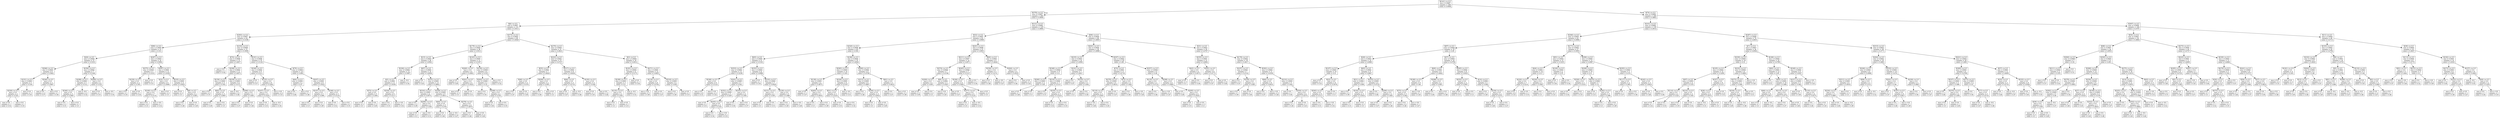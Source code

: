 digraph Tree {
node [shape=box] ;
0 [label="X[141] <= 0.5\nmse = 0.0007\nsamples = 500\nvalue = 0.4908"] ;
1 [label="X[378] <= 0.5\nmse = 0.0007\nsamples = 260\nvalue = 0.4949"] ;
0 -> 1 [labeldistance=2.5, labelangle=45, headlabel="True"] ;
2 [label="X[6] <= 0.5\nmse = 0.0007\nsamples = 131\nvalue = 0.5013"] ;
1 -> 2 ;
3 [label="X[365] <= 0.5\nmse = 0.0007\nsamples = 62\nvalue = 0.5108"] ;
2 -> 3 ;
4 [label="X[96] <= 0.5\nmse = 0.0005\nsamples = 31\nvalue = 0.521"] ;
3 -> 4 ;
5 [label="X[26] <= 0.5\nmse = 0.0004\nsamples = 15\nvalue = 0.5333"] ;
4 -> 5 ;
6 [label="X[366] <= 0.5\nmse = 0.0003\nsamples = 8\nvalue = 0.5462"] ;
5 -> 6 ;
7 [label="X[101] <= 0.5\nmse = 0.0001\nsamples = 5\nvalue = 0.534"] ;
6 -> 7 ;
8 [label="X[330] <= 0.5\nmse = 0.0\nsamples = 2\nvalue = 0.525"] ;
7 -> 8 ;
9 [label="mse = 0.0\nsamples = 1\nvalue = 0.52"] ;
8 -> 9 ;
10 [label="mse = 0.0\nsamples = 1\nvalue = 0.53"] ;
8 -> 10 ;
11 [label="mse = 0.0\nsamples = 3\nvalue = 0.54"] ;
7 -> 11 ;
12 [label="X[340] <= 0.5\nmse = 0.0\nsamples = 3\nvalue = 0.5667"] ;
6 -> 12 ;
13 [label="mse = 0.0\nsamples = 2\nvalue = 0.57"] ;
12 -> 13 ;
14 [label="mse = 0.0\nsamples = 1\nvalue = 0.56"] ;
12 -> 14 ;
15 [label="X[356] <= 0.5\nmse = 0.0002\nsamples = 7\nvalue = 0.5186"] ;
5 -> 15 ;
16 [label="X[288] <= 0.5\nmse = 0.0001\nsamples = 5\nvalue = 0.512"] ;
15 -> 16 ;
17 [label="X[340] <= 0.5\nmse = 0.0\nsamples = 3\nvalue = 0.5067"] ;
16 -> 17 ;
18 [label="mse = 0.0\nsamples = 2\nvalue = 0.51"] ;
17 -> 18 ;
19 [label="mse = 0.0\nsamples = 1\nvalue = 0.5"] ;
17 -> 19 ;
20 [label="mse = -0.0\nsamples = 2\nvalue = 0.52"] ;
16 -> 20 ;
21 [label="X[384] <= 0.5\nmse = 0.0\nsamples = 2\nvalue = 0.535"] ;
15 -> 21 ;
22 [label="mse = 0.0\nsamples = 1\nvalue = 0.53"] ;
21 -> 22 ;
23 [label="mse = -0.0\nsamples = 1\nvalue = 0.54"] ;
21 -> 23 ;
24 [label="X[287] <= 0.5\nmse = 0.0003\nsamples = 16\nvalue = 0.5094"] ;
4 -> 24 ;
25 [label="X[375] <= 0.5\nmse = 0.0003\nsamples = 3\nvalue = 0.5333"] ;
24 -> 25 ;
26 [label="X[239] <= 0.5\nmse = 0.0\nsamples = 2\nvalue = 0.545"] ;
25 -> 26 ;
27 [label="mse = 0.0\nsamples = 1\nvalue = 0.55"] ;
26 -> 27 ;
28 [label="mse = 0.0\nsamples = 1\nvalue = 0.54"] ;
26 -> 28 ;
29 [label="mse = 0.0\nsamples = 1\nvalue = 0.51"] ;
25 -> 29 ;
30 [label="X[367] <= 0.5\nmse = 0.0001\nsamples = 13\nvalue = 0.5038"] ;
24 -> 30 ;
31 [label="X[32] <= 0.5\nmse = 0.0\nsamples = 9\nvalue = 0.5089"] ;
30 -> 31 ;
32 [label="X[100] <= 0.5\nmse = 0.0\nsamples = 7\nvalue = 0.5114"] ;
31 -> 32 ;
33 [label="mse = 0.0\nsamples = 6\nvalue = 0.51"] ;
32 -> 33 ;
34 [label="mse = -0.0\nsamples = 1\nvalue = 0.52"] ;
32 -> 34 ;
35 [label="mse = 0.0\nsamples = 2\nvalue = 0.5"] ;
31 -> 35 ;
36 [label="X[235] <= 0.5\nmse = 0.0001\nsamples = 4\nvalue = 0.4925"] ;
30 -> 36 ;
37 [label="mse = 0.0\nsamples = 2\nvalue = 0.5"] ;
36 -> 37 ;
38 [label="X[8] <= 0.5\nmse = 0.0\nsamples = 2\nvalue = 0.485"] ;
36 -> 38 ;
39 [label="mse = 0.0\nsamples = 1\nvalue = 0.48"] ;
38 -> 39 ;
40 [label="mse = 0.0\nsamples = 1\nvalue = 0.49"] ;
38 -> 40 ;
41 [label="X[193] <= 0.5\nmse = 0.0008\nsamples = 31\nvalue = 0.5006"] ;
3 -> 41 ;
42 [label="X[74] <= 0.5\nmse = 0.0006\nsamples = 12\nvalue = 0.4817"] ;
41 -> 42 ;
43 [label="mse = 0.0\nsamples = 1\nvalue = 0.42"] ;
42 -> 43 ;
44 [label="X[308] <= 0.5\nmse = 0.0002\nsamples = 11\nvalue = 0.4873"] ;
42 -> 44 ;
45 [label="X[156] <= 0.5\nmse = 0.0001\nsamples = 5\nvalue = 0.502"] ;
44 -> 45 ;
46 [label="mse = 0.0\nsamples = 2\nvalue = 0.51"] ;
45 -> 46 ;
47 [label="X[82] <= 0.5\nmse = 0.0\nsamples = 3\nvalue = 0.4967"] ;
45 -> 47 ;
48 [label="mse = 0.0\nsamples = 1\nvalue = 0.49"] ;
47 -> 48 ;
49 [label="mse = 0.0\nsamples = 2\nvalue = 0.5"] ;
47 -> 49 ;
50 [label="X[239] <= 0.5\nmse = 0.0001\nsamples = 6\nvalue = 0.475"] ;
44 -> 50 ;
51 [label="mse = -0.0\nsamples = 4\nvalue = 0.48"] ;
50 -> 51 ;
52 [label="X[306] <= 0.5\nmse = 0.0\nsamples = 2\nvalue = 0.465"] ;
50 -> 52 ;
53 [label="mse = 0.0\nsamples = 1\nvalue = 0.47"] ;
52 -> 53 ;
54 [label="mse = 0.0\nsamples = 1\nvalue = 0.46"] ;
52 -> 54 ;
55 [label="X[161] <= 0.5\nmse = 0.0006\nsamples = 19\nvalue = 0.5126"] ;
41 -> 55 ;
56 [label="X[349] <= 0.5\nmse = 0.0002\nsamples = 9\nvalue = 0.5311"] ;
55 -> 56 ;
57 [label="mse = 0.0\nsamples = 1\nvalue = 0.57"] ;
56 -> 57 ;
58 [label="X[125] <= 0.5\nmse = 0.0\nsamples = 8\nvalue = 0.5262"] ;
56 -> 58 ;
59 [label="X[167] <= 0.5\nmse = 0.0\nsamples = 4\nvalue = 0.5325"] ;
58 -> 59 ;
60 [label="mse = 0.0\nsamples = 3\nvalue = 0.53"] ;
59 -> 60 ;
61 [label="mse = -0.0\nsamples = 1\nvalue = 0.54"] ;
59 -> 61 ;
62 [label="mse = -0.0\nsamples = 4\nvalue = 0.52"] ;
58 -> 62 ;
63 [label="X[79] <= 0.5\nmse = 0.0003\nsamples = 10\nvalue = 0.496"] ;
55 -> 63 ;
64 [label="X[60] <= 0.5\nmse = 0.0001\nsamples = 2\nvalue = 0.47"] ;
63 -> 64 ;
65 [label="mse = 0.0\nsamples = 1\nvalue = 0.48"] ;
64 -> 65 ;
66 [label="mse = 0.0\nsamples = 1\nvalue = 0.46"] ;
64 -> 66 ;
67 [label="X[207] <= 0.5\nmse = 0.0001\nsamples = 8\nvalue = 0.5025"] ;
63 -> 67 ;
68 [label="X[147] <= 0.5\nmse = 0.0\nsamples = 5\nvalue = 0.496"] ;
67 -> 68 ;
69 [label="mse = 0.0\nsamples = 3\nvalue = 0.5"] ;
68 -> 69 ;
70 [label="mse = 0.0\nsamples = 2\nvalue = 0.49"] ;
68 -> 70 ;
71 [label="X[166] <= 0.5\nmse = 0.0\nsamples = 3\nvalue = 0.5133"] ;
67 -> 71 ;
72 [label="mse = 0.0\nsamples = 1\nvalue = 0.52"] ;
71 -> 72 ;
73 [label="mse = 0.0\nsamples = 2\nvalue = 0.51"] ;
71 -> 73 ;
74 [label="X[373] <= 0.5\nmse = 0.0005\nsamples = 69\nvalue = 0.4928"] ;
2 -> 74 ;
75 [label="X[179] <= 0.5\nmse = 0.0005\nsamples = 38\nvalue = 0.5013"] ;
74 -> 75 ;
76 [label="X[15] <= 0.5\nmse = 0.0003\nsamples = 26\nvalue = 0.4942"] ;
75 -> 76 ;
77 [label="X[184] <= 0.5\nmse = 0.0002\nsamples = 12\nvalue = 0.5067"] ;
76 -> 77 ;
78 [label="X[5] <= 0.5\nmse = 0.0001\nsamples = 11\nvalue = 0.5036"] ;
77 -> 78 ;
79 [label="X[72] <= 0.5\nmse = 0.0\nsamples = 5\nvalue = 0.494"] ;
78 -> 79 ;
80 [label="mse = 0.0\nsamples = 2\nvalue = 0.5"] ;
79 -> 80 ;
81 [label="mse = 0.0\nsamples = 3\nvalue = 0.49"] ;
79 -> 81 ;
82 [label="X[334] <= 0.5\nmse = 0.0\nsamples = 6\nvalue = 0.5117"] ;
78 -> 82 ;
83 [label="mse = 0.0\nsamples = 5\nvalue = 0.51"] ;
82 -> 83 ;
84 [label="mse = -0.0\nsamples = 1\nvalue = 0.52"] ;
82 -> 84 ;
85 [label="mse = -0.0\nsamples = 1\nvalue = 0.54"] ;
77 -> 85 ;
86 [label="X[87] <= 0.5\nmse = 0.0002\nsamples = 14\nvalue = 0.4836"] ;
76 -> 86 ;
87 [label="mse = 0.0\nsamples = 1\nvalue = 0.45"] ;
86 -> 87 ;
88 [label="X[101] <= 0.5\nmse = 0.0001\nsamples = 13\nvalue = 0.4862"] ;
86 -> 88 ;
89 [label="X[316] <= 0.5\nmse = 0.0001\nsamples = 4\nvalue = 0.4975"] ;
88 -> 89 ;
90 [label="mse = 0.0\nsamples = 2\nvalue = 0.49"] ;
89 -> 90 ;
91 [label="X[290] <= 0.5\nmse = 0.0\nsamples = 2\nvalue = 0.505"] ;
89 -> 91 ;
92 [label="mse = 0.0\nsamples = 1\nvalue = 0.5"] ;
91 -> 92 ;
93 [label="mse = 0.0\nsamples = 1\nvalue = 0.51"] ;
91 -> 93 ;
94 [label="X[328] <= 0.5\nmse = 0.0001\nsamples = 9\nvalue = 0.4811"] ;
88 -> 94 ;
95 [label="X[64] <= 0.5\nmse = 0.0\nsamples = 5\nvalue = 0.476"] ;
94 -> 95 ;
96 [label="mse = 0.0\nsamples = 3\nvalue = 0.48"] ;
95 -> 96 ;
97 [label="mse = -0.0\nsamples = 2\nvalue = 0.47"] ;
95 -> 97 ;
98 [label="X[278] <= 0.5\nmse = 0.0\nsamples = 4\nvalue = 0.4875"] ;
94 -> 98 ;
99 [label="mse = 0.0\nsamples = 1\nvalue = 0.48"] ;
98 -> 99 ;
100 [label="mse = 0.0\nsamples = 3\nvalue = 0.49"] ;
98 -> 100 ;
101 [label="X[163] <= 0.5\nmse = 0.0005\nsamples = 12\nvalue = 0.5167"] ;
75 -> 101 ;
102 [label="X[260] <= 0.5\nmse = 0.0\nsamples = 6\nvalue = 0.4983"] ;
101 -> 102 ;
103 [label="mse = 0.0\nsamples = 2\nvalue = 0.49"] ;
102 -> 103 ;
104 [label="X[201] <= 0.5\nmse = 0.0\nsamples = 4\nvalue = 0.5025"] ;
102 -> 104 ;
105 [label="mse = 0.0\nsamples = 3\nvalue = 0.5"] ;
104 -> 105 ;
106 [label="mse = 0.0\nsamples = 1\nvalue = 0.51"] ;
104 -> 106 ;
107 [label="X[144] <= 0.5\nmse = 0.0003\nsamples = 6\nvalue = 0.535"] ;
101 -> 107 ;
108 [label="X[262] <= 0.5\nmse = 0.0001\nsamples = 3\nvalue = 0.55"] ;
107 -> 108 ;
109 [label="mse = 0.0\nsamples = 1\nvalue = 0.54"] ;
108 -> 109 ;
110 [label="X[348] <= 0.5\nmse = 0.0\nsamples = 2\nvalue = 0.555"] ;
108 -> 110 ;
111 [label="mse = 0.0\nsamples = 1\nvalue = 0.56"] ;
110 -> 111 ;
112 [label="mse = 0.0\nsamples = 1\nvalue = 0.55"] ;
110 -> 112 ;
113 [label="mse = 0.0\nsamples = 3\nvalue = 0.52"] ;
107 -> 113 ;
114 [label="X[279] <= 0.5\nmse = 0.0004\nsamples = 31\nvalue = 0.4823"] ;
74 -> 114 ;
115 [label="X[222] <= 0.5\nmse = 0.0002\nsamples = 15\nvalue = 0.4727"] ;
114 -> 115 ;
116 [label="X[55] <= 0.5\nmse = 0.0001\nsamples = 7\nvalue = 0.4829"] ;
115 -> 116 ;
117 [label="X[46] <= 0.5\nmse = 0.0\nsamples = 5\nvalue = 0.478"] ;
116 -> 117 ;
118 [label="mse = 0.0\nsamples = 1\nvalue = 0.47"] ;
117 -> 118 ;
119 [label="mse = 0.0\nsamples = 4\nvalue = 0.48"] ;
117 -> 119 ;
120 [label="X[200] <= 0.5\nmse = 0.0\nsamples = 2\nvalue = 0.495"] ;
116 -> 120 ;
121 [label="mse = 0.0\nsamples = 1\nvalue = 0.49"] ;
120 -> 121 ;
122 [label="mse = 0.0\nsamples = 1\nvalue = 0.5"] ;
120 -> 122 ;
123 [label="X[317] <= 0.5\nmse = 0.0001\nsamples = 8\nvalue = 0.4638"] ;
115 -> 123 ;
124 [label="X[84] <= 0.5\nmse = 0.0\nsamples = 3\nvalue = 0.4733"] ;
123 -> 124 ;
125 [label="mse = 0.0\nsamples = 2\nvalue = 0.47"] ;
124 -> 125 ;
126 [label="mse = -0.0\nsamples = 1\nvalue = 0.48"] ;
124 -> 126 ;
127 [label="X[195] <= 0.5\nmse = 0.0\nsamples = 5\nvalue = 0.458"] ;
123 -> 127 ;
128 [label="mse = 0.0\nsamples = 1\nvalue = 0.45"] ;
127 -> 128 ;
129 [label="mse = 0.0\nsamples = 4\nvalue = 0.46"] ;
127 -> 129 ;
130 [label="X[3] <= 0.5\nmse = 0.0004\nsamples = 16\nvalue = 0.4912"] ;
114 -> 130 ;
131 [label="X[181] <= 0.5\nmse = 0.0002\nsamples = 4\nvalue = 0.5175"] ;
130 -> 131 ;
132 [label="X[189] <= 0.5\nmse = 0.0001\nsamples = 3\nvalue = 0.51"] ;
131 -> 132 ;
133 [label="X[135] <= 0.5\nmse = 0.0\nsamples = 2\nvalue = 0.505"] ;
132 -> 133 ;
134 [label="mse = 0.0\nsamples = 1\nvalue = 0.5"] ;
133 -> 134 ;
135 [label="mse = 0.0\nsamples = 1\nvalue = 0.51"] ;
133 -> 135 ;
136 [label="mse = -0.0\nsamples = 1\nvalue = 0.52"] ;
132 -> 136 ;
137 [label="mse = 0.0\nsamples = 1\nvalue = 0.54"] ;
131 -> 137 ;
138 [label="X[271] <= 0.5\nmse = 0.0001\nsamples = 12\nvalue = 0.4825"] ;
130 -> 138 ;
139 [label="X[118] <= 0.5\nmse = 0.0\nsamples = 8\nvalue = 0.4762"] ;
138 -> 139 ;
140 [label="mse = -0.0\nsamples = 5\nvalue = 0.48"] ;
139 -> 140 ;
141 [label="mse = 0.0\nsamples = 3\nvalue = 0.47"] ;
139 -> 141 ;
142 [label="X[316] <= 0.5\nmse = 0.0001\nsamples = 4\nvalue = 0.495"] ;
138 -> 142 ;
143 [label="mse = 0.0\nsamples = 3\nvalue = 0.49"] ;
142 -> 143 ;
144 [label="mse = 0.0\nsamples = 1\nvalue = 0.51"] ;
142 -> 144 ;
145 [label="X[121] <= 0.5\nmse = 0.0006\nsamples = 129\nvalue = 0.4884"] ;
1 -> 145 ;
146 [label="X[52] <= 0.5\nmse = 0.0007\nsamples = 63\nvalue = 0.4968"] ;
145 -> 146 ;
147 [label="X[320] <= 0.5\nmse = 0.0006\nsamples = 40\nvalue = 0.504"] ;
146 -> 147 ;
148 [label="X[65] <= 0.5\nmse = 0.0005\nsamples = 21\nvalue = 0.5143"] ;
147 -> 148 ;
149 [label="X[353] <= 0.5\nmse = 0.0004\nsamples = 13\nvalue = 0.5238"] ;
148 -> 149 ;
150 [label="X[166] <= 0.5\nmse = 0.0\nsamples = 8\nvalue = 0.5125"] ;
149 -> 150 ;
151 [label="mse = 0.0\nsamples = 6\nvalue = 0.51"] ;
150 -> 151 ;
152 [label="mse = -0.0\nsamples = 2\nvalue = 0.52"] ;
150 -> 152 ;
153 [label="X[241] <= 0.5\nmse = 0.0005\nsamples = 5\nvalue = 0.542"] ;
149 -> 153 ;
154 [label="X[352] <= 0.5\nmse = 0.0002\nsamples = 3\nvalue = 0.5267"] ;
153 -> 154 ;
155 [label="mse = 0.0\nsamples = 1\nvalue = 0.51"] ;
154 -> 155 ;
156 [label="X[255] <= 0.5\nmse = 0.0\nsamples = 2\nvalue = 0.535"] ;
154 -> 156 ;
157 [label="mse = 0.0\nsamples = 1\nvalue = 0.54"] ;
156 -> 157 ;
158 [label="mse = -0.0\nsamples = 1\nvalue = 0.53"] ;
156 -> 158 ;
159 [label="X[335] <= 0.5\nmse = 0.0\nsamples = 2\nvalue = 0.565"] ;
153 -> 159 ;
160 [label="mse = 0.0\nsamples = 1\nvalue = 0.56"] ;
159 -> 160 ;
161 [label="mse = 0.0\nsamples = 1\nvalue = 0.57"] ;
159 -> 161 ;
162 [label="X[353] <= 0.5\nmse = 0.0003\nsamples = 8\nvalue = 0.4988"] ;
148 -> 162 ;
163 [label="mse = 0.0\nsamples = 1\nvalue = 0.54"] ;
162 -> 163 ;
164 [label="X[210] <= 0.5\nmse = 0.0001\nsamples = 7\nvalue = 0.4929"] ;
162 -> 164 ;
165 [label="X[151] <= 0.5\nmse = 0.0\nsamples = 2\nvalue = 0.505"] ;
164 -> 165 ;
166 [label="mse = 0.0\nsamples = 1\nvalue = 0.5"] ;
165 -> 166 ;
167 [label="mse = 0.0\nsamples = 1\nvalue = 0.51"] ;
165 -> 167 ;
168 [label="X[129] <= 0.5\nmse = 0.0\nsamples = 5\nvalue = 0.488"] ;
164 -> 168 ;
169 [label="mse = 0.0\nsamples = 4\nvalue = 0.49"] ;
168 -> 169 ;
170 [label="mse = -0.0\nsamples = 1\nvalue = 0.48"] ;
168 -> 170 ;
171 [label="X[186] <= 0.5\nmse = 0.0004\nsamples = 19\nvalue = 0.4926"] ;
147 -> 171 ;
172 [label="X[365] <= 0.5\nmse = 0.0003\nsamples = 10\nvalue = 0.505"] ;
171 -> 172 ;
173 [label="X[138] <= 0.5\nmse = 0.0001\nsamples = 4\nvalue = 0.4875"] ;
172 -> 173 ;
174 [label="mse = 0.0\nsamples = 1\nvalue = 0.47"] ;
173 -> 174 ;
175 [label="X[265] <= 0.5\nmse = 0.0\nsamples = 3\nvalue = 0.4933"] ;
173 -> 175 ;
176 [label="mse = 0.0\nsamples = 1\nvalue = 0.5"] ;
175 -> 176 ;
177 [label="mse = 0.0\nsamples = 2\nvalue = 0.49"] ;
175 -> 177 ;
178 [label="X[326] <= 0.5\nmse = 0.0001\nsamples = 6\nvalue = 0.5167"] ;
172 -> 178 ;
179 [label="X[51] <= 0.5\nmse = 0.0\nsamples = 3\nvalue = 0.5233"] ;
178 -> 179 ;
180 [label="mse = 0.0\nsamples = 1\nvalue = 0.53"] ;
179 -> 180 ;
181 [label="mse = 0.0\nsamples = 2\nvalue = 0.52"] ;
179 -> 181 ;
182 [label="mse = -0.0\nsamples = 3\nvalue = 0.51"] ;
178 -> 182 ;
183 [label="X[260] <= 0.5\nmse = 0.0002\nsamples = 9\nvalue = 0.4789"] ;
171 -> 183 ;
184 [label="X[313] <= 0.5\nmse = 0.0001\nsamples = 6\nvalue = 0.4867"] ;
183 -> 184 ;
185 [label="mse = 0.0\nsamples = 3\nvalue = 0.48"] ;
184 -> 185 ;
186 [label="X[304] <= 0.5\nmse = 0.0\nsamples = 3\nvalue = 0.4933"] ;
184 -> 186 ;
187 [label="mse = 0.0\nsamples = 1\nvalue = 0.5"] ;
186 -> 187 ;
188 [label="mse = 0.0\nsamples = 2\nvalue = 0.49"] ;
186 -> 188 ;
189 [label="X[61] <= 0.5\nmse = 0.0\nsamples = 3\nvalue = 0.4633"] ;
183 -> 189 ;
190 [label="mse = 0.0\nsamples = 1\nvalue = 0.47"] ;
189 -> 190 ;
191 [label="mse = 0.0\nsamples = 2\nvalue = 0.46"] ;
189 -> 191 ;
192 [label="X[201] <= 0.5\nmse = 0.0008\nsamples = 23\nvalue = 0.4843"] ;
146 -> 192 ;
193 [label="X[211] <= 0.5\nmse = 0.0007\nsamples = 14\nvalue = 0.4971"] ;
192 -> 193 ;
194 [label="X[374] <= 0.5\nmse = 0.0004\nsamples = 7\nvalue = 0.4786"] ;
193 -> 194 ;
195 [label="X[300] <= 0.5\nmse = 0.0\nsamples = 4\nvalue = 0.495"] ;
194 -> 195 ;
196 [label="mse = 0.0\nsamples = 2\nvalue = 0.49"] ;
195 -> 196 ;
197 [label="mse = 0.0\nsamples = 2\nvalue = 0.5"] ;
195 -> 197 ;
198 [label="X[9] <= 0.5\nmse = 0.0001\nsamples = 3\nvalue = 0.4567"] ;
194 -> 198 ;
199 [label="mse = -0.0\nsamples = 2\nvalue = 0.45"] ;
198 -> 199 ;
200 [label="mse = 0.0\nsamples = 1\nvalue = 0.47"] ;
198 -> 200 ;
201 [label="X[265] <= 0.5\nmse = 0.0004\nsamples = 7\nvalue = 0.5157"] ;
193 -> 201 ;
202 [label="X[184] <= 0.5\nmse = 0.0\nsamples = 6\nvalue = 0.5083"] ;
201 -> 202 ;
203 [label="X[377] <= 0.5\nmse = 0.0\nsamples = 4\nvalue = 0.5125"] ;
202 -> 203 ;
204 [label="mse = 0.0\nsamples = 3\nvalue = 0.51"] ;
203 -> 204 ;
205 [label="mse = -0.0\nsamples = 1\nvalue = 0.52"] ;
203 -> 205 ;
206 [label="mse = 0.0\nsamples = 2\nvalue = 0.5"] ;
202 -> 206 ;
207 [label="mse = 0.0\nsamples = 1\nvalue = 0.56"] ;
201 -> 207 ;
208 [label="X[60] <= 0.5\nmse = 0.0001\nsamples = 9\nvalue = 0.4644"] ;
192 -> 208 ;
209 [label="X[336] <= 0.5\nmse = 0.0\nsamples = 5\nvalue = 0.474"] ;
208 -> 209 ;
210 [label="mse = 0.0\nsamples = 2\nvalue = 0.48"] ;
209 -> 210 ;
211 [label="mse = -0.0\nsamples = 3\nvalue = 0.47"] ;
209 -> 211 ;
212 [label="X[264] <= 0.5\nmse = 0.0\nsamples = 4\nvalue = 0.4525"] ;
208 -> 212 ;
213 [label="mse = 0.0\nsamples = 1\nvalue = 0.46"] ;
212 -> 213 ;
214 [label="mse = 0.0\nsamples = 3\nvalue = 0.45"] ;
212 -> 214 ;
215 [label="X[90] <= 0.5\nmse = 0.0004\nsamples = 66\nvalue = 0.4805"] ;
145 -> 215 ;
216 [label="X[261] <= 0.5\nmse = 0.0004\nsamples = 36\nvalue = 0.4886"] ;
215 -> 216 ;
217 [label="X[235] <= 0.5\nmse = 0.0003\nsamples = 16\nvalue = 0.4994"] ;
216 -> 217 ;
218 [label="X[348] <= 0.5\nmse = 0.0002\nsamples = 9\nvalue = 0.51"] ;
217 -> 218 ;
219 [label="X[260] <= 0.5\nmse = 0.0001\nsamples = 2\nvalue = 0.49"] ;
218 -> 219 ;
220 [label="mse = 0.0\nsamples = 1\nvalue = 0.48"] ;
219 -> 220 ;
221 [label="mse = 0.0\nsamples = 1\nvalue = 0.5"] ;
219 -> 221 ;
222 [label="X[216] <= 0.5\nmse = 0.0001\nsamples = 7\nvalue = 0.5157"] ;
218 -> 222 ;
223 [label="mse = 0.0\nsamples = 4\nvalue = 0.51"] ;
222 -> 223 ;
224 [label="X[335] <= 0.5\nmse = 0.0\nsamples = 3\nvalue = 0.5233"] ;
222 -> 224 ;
225 [label="mse = 0.0\nsamples = 2\nvalue = 0.52"] ;
224 -> 225 ;
226 [label="mse = 0.0\nsamples = 1\nvalue = 0.53"] ;
224 -> 226 ;
227 [label="X[161] <= 0.5\nmse = 0.0001\nsamples = 7\nvalue = 0.4857"] ;
217 -> 227 ;
228 [label="mse = 0.0\nsamples = 2\nvalue = 0.47"] ;
227 -> 228 ;
229 [label="X[316] <= 0.5\nmse = 0.0\nsamples = 5\nvalue = 0.492"] ;
227 -> 229 ;
230 [label="mse = 0.0\nsamples = 1\nvalue = 0.5"] ;
229 -> 230 ;
231 [label="mse = 0.0\nsamples = 4\nvalue = 0.49"] ;
229 -> 231 ;
232 [label="X[307] <= 0.5\nmse = 0.0002\nsamples = 20\nvalue = 0.48"] ;
216 -> 232 ;
233 [label="X[70] <= 0.5\nmse = 0.0001\nsamples = 11\nvalue = 0.4718"] ;
232 -> 233 ;
234 [label="X[278] <= 0.5\nmse = 0.0001\nsamples = 6\nvalue = 0.4633"] ;
233 -> 234 ;
235 [label="X[110] <= 0.5\nmse = 0.0\nsamples = 3\nvalue = 0.4567"] ;
234 -> 235 ;
236 [label="mse = -0.0\nsamples = 2\nvalue = 0.46"] ;
235 -> 236 ;
237 [label="mse = 0.0\nsamples = 1\nvalue = 0.45"] ;
235 -> 237 ;
238 [label="mse = 0.0\nsamples = 3\nvalue = 0.47"] ;
234 -> 238 ;
239 [label="X[72] <= 0.5\nmse = 0.0\nsamples = 5\nvalue = 0.482"] ;
233 -> 239 ;
240 [label="mse = 0.0\nsamples = 1\nvalue = 0.49"] ;
239 -> 240 ;
241 [label="mse = -0.0\nsamples = 4\nvalue = 0.48"] ;
239 -> 241 ;
242 [label="X[357] <= 0.5\nmse = 0.0002\nsamples = 9\nvalue = 0.49"] ;
232 -> 242 ;
243 [label="X[135] <= 0.5\nmse = 0.0\nsamples = 3\nvalue = 0.4733"] ;
242 -> 243 ;
244 [label="mse = 0.0\nsamples = 1\nvalue = 0.48"] ;
243 -> 244 ;
245 [label="mse = -0.0\nsamples = 2\nvalue = 0.47"] ;
243 -> 245 ;
246 [label="X[298] <= 0.5\nmse = 0.0\nsamples = 6\nvalue = 0.4983"] ;
242 -> 246 ;
247 [label="mse = 0.0\nsamples = 2\nvalue = 0.49"] ;
246 -> 247 ;
248 [label="X[295] <= 0.5\nmse = 0.0\nsamples = 4\nvalue = 0.5025"] ;
246 -> 248 ;
249 [label="mse = 0.0\nsamples = 1\nvalue = 0.51"] ;
248 -> 249 ;
250 [label="mse = 0.0\nsamples = 3\nvalue = 0.5"] ;
248 -> 250 ;
251 [label="X[31] <= 0.5\nmse = 0.0003\nsamples = 30\nvalue = 0.4707"] ;
215 -> 251 ;
252 [label="X[355] <= 0.5\nmse = 0.0001\nsamples = 12\nvalue = 0.4842"] ;
251 -> 252 ;
253 [label="X[43] <= 0.5\nmse = 0.0\nsamples = 4\nvalue = 0.4975"] ;
252 -> 253 ;
254 [label="mse = 0.0\nsamples = 3\nvalue = 0.5"] ;
253 -> 254 ;
255 [label="mse = 0.0\nsamples = 1\nvalue = 0.49"] ;
253 -> 255 ;
256 [label="X[301] <= 0.5\nmse = 0.0\nsamples = 8\nvalue = 0.4775"] ;
252 -> 256 ;
257 [label="mse = 0.0\nsamples = 2\nvalue = 0.47"] ;
256 -> 257 ;
258 [label="mse = 0.0\nsamples = 6\nvalue = 0.48"] ;
256 -> 258 ;
259 [label="X[178] <= 0.5\nmse = 0.0002\nsamples = 18\nvalue = 0.4617"] ;
251 -> 259 ;
260 [label="X[197] <= 0.5\nmse = 0.0001\nsamples = 7\nvalue = 0.4743"] ;
259 -> 260 ;
261 [label="mse = 0.0\nsamples = 5\nvalue = 0.47"] ;
260 -> 261 ;
262 [label="X[104] <= 0.5\nmse = 0.0\nsamples = 2\nvalue = 0.485"] ;
260 -> 262 ;
263 [label="mse = 0.0\nsamples = 1\nvalue = 0.49"] ;
262 -> 263 ;
264 [label="mse = 0.0\nsamples = 1\nvalue = 0.48"] ;
262 -> 264 ;
265 [label="X[302] <= 0.5\nmse = 0.0002\nsamples = 11\nvalue = 0.4536"] ;
259 -> 265 ;
266 [label="X[66] <= 0.5\nmse = 0.0\nsamples = 6\nvalue = 0.4633"] ;
265 -> 266 ;
267 [label="mse = 0.0\nsamples = 2\nvalue = 0.47"] ;
266 -> 267 ;
268 [label="mse = -0.0\nsamples = 4\nvalue = 0.46"] ;
266 -> 268 ;
269 [label="X[214] <= 0.5\nmse = 0.0001\nsamples = 5\nvalue = 0.442"] ;
265 -> 269 ;
270 [label="mse = 0.0\nsamples = 1\nvalue = 0.46"] ;
269 -> 270 ;
271 [label="X[354] <= 0.5\nmse = 0.0\nsamples = 4\nvalue = 0.4375"] ;
269 -> 271 ;
272 [label="mse = 0.0\nsamples = 3\nvalue = 0.44"] ;
271 -> 272 ;
273 [label="mse = 0.0\nsamples = 1\nvalue = 0.43"] ;
271 -> 273 ;
274 [label="X[74] <= 0.5\nmse = 0.0006\nsamples = 240\nvalue = 0.4863"] ;
0 -> 274 [labeldistance=2.5, labelangle=-45, headlabel="False"] ;
275 [label="X[101] <= 0.5\nmse = 0.0006\nsamples = 136\nvalue = 0.4914"] ;
274 -> 275 ;
276 [label="X[346] <= 0.5\nmse = 0.0005\nsamples = 62\nvalue = 0.4984"] ;
275 -> 276 ;
277 [label="X[97] <= 0.5\nmse = 0.0004\nsamples = 35\nvalue = 0.49"] ;
276 -> 277 ;
278 [label="X[28] <= 0.5\nmse = 0.0003\nsamples = 19\nvalue = 0.4989"] ;
277 -> 278 ;
279 [label="X[107] <= 0.5\nmse = 0.0001\nsamples = 10\nvalue = 0.51"] ;
278 -> 279 ;
280 [label="mse = 0.0\nsamples = 1\nvalue = 0.53"] ;
279 -> 280 ;
281 [label="X[22] <= 0.5\nmse = 0.0\nsamples = 9\nvalue = 0.5078"] ;
279 -> 281 ;
282 [label="X[363] <= 0.5\nmse = 0.0\nsamples = 6\nvalue = 0.5117"] ;
281 -> 282 ;
283 [label="mse = 0.0\nsamples = 5\nvalue = 0.51"] ;
282 -> 283 ;
284 [label="mse = -0.0\nsamples = 1\nvalue = 0.52"] ;
282 -> 284 ;
285 [label="mse = 0.0\nsamples = 3\nvalue = 0.5"] ;
281 -> 285 ;
286 [label="X[65] <= 0.5\nmse = 0.0002\nsamples = 9\nvalue = 0.4867"] ;
278 -> 286 ;
287 [label="X[21] <= 0.5\nmse = 0.0001\nsamples = 5\nvalue = 0.498"] ;
286 -> 287 ;
288 [label="mse = 0.0\nsamples = 2\nvalue = 0.49"] ;
287 -> 288 ;
289 [label="X[102] <= 0.5\nmse = 0.0\nsamples = 3\nvalue = 0.5033"] ;
287 -> 289 ;
290 [label="mse = 0.0\nsamples = 1\nvalue = 0.51"] ;
289 -> 290 ;
291 [label="mse = 0.0\nsamples = 2\nvalue = 0.5"] ;
289 -> 291 ;
292 [label="X[333] <= 0.5\nmse = 0.0001\nsamples = 4\nvalue = 0.4725"] ;
286 -> 292 ;
293 [label="mse = 0.0\nsamples = 2\nvalue = 0.48"] ;
292 -> 293 ;
294 [label="X[290] <= 0.5\nmse = 0.0\nsamples = 2\nvalue = 0.465"] ;
292 -> 294 ;
295 [label="mse = 0.0\nsamples = 1\nvalue = 0.47"] ;
294 -> 295 ;
296 [label="mse = 0.0\nsamples = 1\nvalue = 0.46"] ;
294 -> 296 ;
297 [label="X[57] <= 0.5\nmse = 0.0003\nsamples = 16\nvalue = 0.4794"] ;
277 -> 297 ;
298 [label="X[69] <= 0.5\nmse = 0.0001\nsamples = 8\nvalue = 0.4662"] ;
297 -> 298 ;
299 [label="X[180] <= 0.5\nmse = 0.0\nsamples = 6\nvalue = 0.46"] ;
298 -> 299 ;
300 [label="X[75] <= 0.5\nmse = 0.0\nsamples = 5\nvalue = 0.462"] ;
299 -> 300 ;
301 [label="mse = 0.0\nsamples = 4\nvalue = 0.46"] ;
300 -> 301 ;
302 [label="mse = -0.0\nsamples = 1\nvalue = 0.47"] ;
300 -> 302 ;
303 [label="mse = -0.0\nsamples = 1\nvalue = 0.45"] ;
299 -> 303 ;
304 [label="X[288] <= 0.5\nmse = 0.0\nsamples = 2\nvalue = 0.485"] ;
298 -> 304 ;
305 [label="mse = 0.0\nsamples = 1\nvalue = 0.49"] ;
304 -> 305 ;
306 [label="mse = 0.0\nsamples = 1\nvalue = 0.48"] ;
304 -> 306 ;
307 [label="X[265] <= 0.5\nmse = 0.0002\nsamples = 8\nvalue = 0.4925"] ;
297 -> 307 ;
308 [label="X[353] <= 0.5\nmse = 0.0\nsamples = 3\nvalue = 0.5067"] ;
307 -> 308 ;
309 [label="mse = 0.0\nsamples = 2\nvalue = 0.51"] ;
308 -> 309 ;
310 [label="mse = 0.0\nsamples = 1\nvalue = 0.5"] ;
308 -> 310 ;
311 [label="X[14] <= 0.5\nmse = 0.0001\nsamples = 5\nvalue = 0.484"] ;
307 -> 311 ;
312 [label="mse = 0.0\nsamples = 3\nvalue = 0.49"] ;
311 -> 312 ;
313 [label="X[104] <= 0.5\nmse = 0.0\nsamples = 2\nvalue = 0.475"] ;
311 -> 313 ;
314 [label="mse = 0.0\nsamples = 1\nvalue = 0.48"] ;
313 -> 314 ;
315 [label="mse = 0.0\nsamples = 1\nvalue = 0.47"] ;
313 -> 315 ;
316 [label="X[171] <= 0.5\nmse = 0.0005\nsamples = 27\nvalue = 0.5093"] ;
276 -> 316 ;
317 [label="X[91] <= 0.5\nmse = 0.0002\nsamples = 12\nvalue = 0.5225"] ;
316 -> 317 ;
318 [label="X[44] <= 0.5\nmse = 0.0001\nsamples = 10\nvalue = 0.517"] ;
317 -> 318 ;
319 [label="X[220] <= 0.5\nmse = 0.0\nsamples = 7\nvalue = 0.5214"] ;
318 -> 319 ;
320 [label="mse = 0.0\nsamples = 6\nvalue = 0.52"] ;
319 -> 320 ;
321 [label="mse = 0.0\nsamples = 1\nvalue = 0.53"] ;
319 -> 321 ;
322 [label="X[230] <= 0.5\nmse = 0.0\nsamples = 3\nvalue = 0.5067"] ;
318 -> 322 ;
323 [label="mse = 0.0\nsamples = 1\nvalue = 0.5"] ;
322 -> 323 ;
324 [label="mse = 0.0\nsamples = 2\nvalue = 0.51"] ;
322 -> 324 ;
325 [label="X[100] <= 0.5\nmse = 0.0001\nsamples = 2\nvalue = 0.55"] ;
317 -> 325 ;
326 [label="mse = 0.0\nsamples = 1\nvalue = 0.56"] ;
325 -> 326 ;
327 [label="mse = 0.0\nsamples = 1\nvalue = 0.54"] ;
325 -> 327 ;
328 [label="X[296] <= 0.5\nmse = 0.0005\nsamples = 15\nvalue = 0.4987"] ;
316 -> 328 ;
329 [label="X[208] <= 0.5\nmse = 0.0003\nsamples = 10\nvalue = 0.51"] ;
328 -> 329 ;
330 [label="X[326] <= 0.5\nmse = 0.0\nsamples = 3\nvalue = 0.5333"] ;
329 -> 330 ;
331 [label="mse = 0.0\nsamples = 1\nvalue = 0.54"] ;
330 -> 331 ;
332 [label="mse = 0.0\nsamples = 2\nvalue = 0.53"] ;
330 -> 332 ;
333 [label="X[233] <= 0.5\nmse = 0.0001\nsamples = 7\nvalue = 0.5"] ;
329 -> 333 ;
334 [label="mse = 0.0\nsamples = 2\nvalue = 0.51"] ;
333 -> 334 ;
335 [label="X[262] <= 0.5\nmse = 0.0\nsamples = 5\nvalue = 0.496"] ;
333 -> 335 ;
336 [label="mse = 0.0\nsamples = 3\nvalue = 0.5"] ;
335 -> 336 ;
337 [label="mse = 0.0\nsamples = 2\nvalue = 0.49"] ;
335 -> 337 ;
338 [label="X[293] <= 0.5\nmse = 0.0001\nsamples = 5\nvalue = 0.476"] ;
328 -> 338 ;
339 [label="X[117] <= 0.5\nmse = 0.0\nsamples = 2\nvalue = 0.465"] ;
338 -> 339 ;
340 [label="mse = 0.0\nsamples = 1\nvalue = 0.47"] ;
339 -> 340 ;
341 [label="mse = 0.0\nsamples = 1\nvalue = 0.46"] ;
339 -> 341 ;
342 [label="X[242] <= 0.5\nmse = 0.0\nsamples = 3\nvalue = 0.4833"] ;
338 -> 342 ;
343 [label="mse = 0.0\nsamples = 2\nvalue = 0.48"] ;
342 -> 343 ;
344 [label="mse = 0.0\nsamples = 1\nvalue = 0.49"] ;
342 -> 344 ;
345 [label="X[287] <= 0.5\nmse = 0.0006\nsamples = 74\nvalue = 0.4855"] ;
275 -> 345 ;
346 [label="X[7] <= 0.5\nmse = 0.0007\nsamples = 36\nvalue = 0.4944"] ;
345 -> 346 ;
347 [label="X[339] <= 0.5\nmse = 0.0005\nsamples = 18\nvalue = 0.51"] ;
346 -> 347 ;
348 [label="X[105] <= 0.5\nmse = 0.0002\nsamples = 12\nvalue = 0.5208"] ;
347 -> 348 ;
349 [label="X[97] <= 0.5\nmse = 0.0001\nsamples = 4\nvalue = 0.535"] ;
348 -> 349 ;
350 [label="X[114] <= 0.5\nmse = 0.0\nsamples = 2\nvalue = 0.525"] ;
349 -> 350 ;
351 [label="mse = 0.0\nsamples = 1\nvalue = 0.52"] ;
350 -> 351 ;
352 [label="mse = 0.0\nsamples = 1\nvalue = 0.53"] ;
350 -> 352 ;
353 [label="X[214] <= 0.5\nmse = 0.0\nsamples = 2\nvalue = 0.545"] ;
349 -> 353 ;
354 [label="mse = 0.0\nsamples = 1\nvalue = 0.55"] ;
353 -> 354 ;
355 [label="mse = 0.0\nsamples = 1\nvalue = 0.54"] ;
353 -> 355 ;
356 [label="X[357] <= 0.5\nmse = 0.0\nsamples = 8\nvalue = 0.5137"] ;
348 -> 356 ;
357 [label="X[28] <= 0.5\nmse = 0.0\nsamples = 4\nvalue = 0.5075"] ;
356 -> 357 ;
358 [label="mse = -0.0\nsamples = 3\nvalue = 0.51"] ;
357 -> 358 ;
359 [label="mse = 0.0\nsamples = 1\nvalue = 0.5"] ;
357 -> 359 ;
360 [label="mse = 0.0\nsamples = 4\nvalue = 0.52"] ;
356 -> 360 ;
361 [label="X[232] <= 0.5\nmse = 0.0004\nsamples = 6\nvalue = 0.4883"] ;
347 -> 361 ;
362 [label="X[373] <= 0.5\nmse = 0.0001\nsamples = 5\nvalue = 0.496"] ;
361 -> 362 ;
363 [label="X[334] <= 0.5\nmse = 0.0\nsamples = 3\nvalue = 0.4867"] ;
362 -> 363 ;
364 [label="mse = 0.0\nsamples = 2\nvalue = 0.49"] ;
363 -> 364 ;
365 [label="mse = -0.0\nsamples = 1\nvalue = 0.48"] ;
363 -> 365 ;
366 [label="mse = 0.0\nsamples = 2\nvalue = 0.51"] ;
362 -> 366 ;
367 [label="mse = -0.0\nsamples = 1\nvalue = 0.45"] ;
361 -> 367 ;
368 [label="X[186] <= 0.5\nmse = 0.0004\nsamples = 18\nvalue = 0.4789"] ;
346 -> 368 ;
369 [label="X[82] <= 0.5\nmse = 0.0001\nsamples = 12\nvalue = 0.49"] ;
368 -> 369 ;
370 [label="mse = 0.0\nsamples = 2\nvalue = 0.51"] ;
369 -> 370 ;
371 [label="X[45] <= 0.5\nmse = 0.0001\nsamples = 10\nvalue = 0.486"] ;
369 -> 371 ;
372 [label="X[66] <= 0.5\nmse = 0.0\nsamples = 6\nvalue = 0.4917"] ;
371 -> 372 ;
373 [label="mse = 0.0\nsamples = 1\nvalue = 0.5"] ;
372 -> 373 ;
374 [label="mse = -0.0\nsamples = 5\nvalue = 0.49"] ;
372 -> 374 ;
375 [label="X[113] <= 0.5\nmse = 0.0\nsamples = 4\nvalue = 0.4775"] ;
371 -> 375 ;
376 [label="mse = 0.0\nsamples = 1\nvalue = 0.47"] ;
375 -> 376 ;
377 [label="mse = 0.0\nsamples = 3\nvalue = 0.48"] ;
375 -> 377 ;
378 [label="X[349] <= 0.5\nmse = 0.0002\nsamples = 6\nvalue = 0.4567"] ;
368 -> 378 ;
379 [label="X[257] <= 0.5\nmse = 0.0001\nsamples = 5\nvalue = 0.462"] ;
378 -> 379 ;
380 [label="mse = 0.0\nsamples = 1\nvalue = 0.48"] ;
379 -> 380 ;
381 [label="X[110] <= 0.5\nmse = 0.0\nsamples = 4\nvalue = 0.4575"] ;
379 -> 381 ;
382 [label="mse = 0.0\nsamples = 3\nvalue = 0.46"] ;
381 -> 382 ;
383 [label="mse = 0.0\nsamples = 1\nvalue = 0.45"] ;
381 -> 383 ;
384 [label="mse = -0.0\nsamples = 1\nvalue = 0.43"] ;
378 -> 384 ;
385 [label="X[315] <= 0.5\nmse = 0.0003\nsamples = 38\nvalue = 0.4771"] ;
345 -> 385 ;
386 [label="X[264] <= 0.5\nmse = 0.0002\nsamples = 18\nvalue = 0.4861"] ;
385 -> 386 ;
387 [label="X[246] <= 0.5\nmse = 0.0001\nsamples = 8\nvalue = 0.4988"] ;
386 -> 387 ;
388 [label="X[311] <= 0.5\nmse = 0.0001\nsamples = 6\nvalue = 0.4933"] ;
387 -> 388 ;
389 [label="X[234] <= 0.5\nmse = 0.0\nsamples = 3\nvalue = 0.4867"] ;
388 -> 389 ;
390 [label="mse = 0.0\nsamples = 1\nvalue = 0.48"] ;
389 -> 390 ;
391 [label="mse = -0.0\nsamples = 2\nvalue = 0.49"] ;
389 -> 391 ;
392 [label="mse = 0.0\nsamples = 3\nvalue = 0.5"] ;
388 -> 392 ;
393 [label="X[99] <= 0.5\nmse = 0.0\nsamples = 2\nvalue = 0.515"] ;
387 -> 393 ;
394 [label="mse = 0.0\nsamples = 1\nvalue = 0.51"] ;
393 -> 394 ;
395 [label="mse = -0.0\nsamples = 1\nvalue = 0.52"] ;
393 -> 395 ;
396 [label="X[332] <= 0.5\nmse = 0.0001\nsamples = 10\nvalue = 0.476"] ;
386 -> 396 ;
397 [label="X[241] <= 0.5\nmse = 0.0\nsamples = 7\nvalue = 0.48"] ;
396 -> 397 ;
398 [label="mse = 0.0\nsamples = 1\nvalue = 0.47"] ;
397 -> 398 ;
399 [label="X[167] <= 0.5\nmse = 0.0\nsamples = 6\nvalue = 0.4817"] ;
397 -> 399 ;
400 [label="mse = 0.0\nsamples = 5\nvalue = 0.48"] ;
399 -> 400 ;
401 [label="mse = -0.0\nsamples = 1\nvalue = 0.49"] ;
399 -> 401 ;
402 [label="X[258] <= 0.5\nmse = 0.0\nsamples = 3\nvalue = 0.4667"] ;
396 -> 402 ;
403 [label="mse = 0.0\nsamples = 1\nvalue = 0.46"] ;
402 -> 403 ;
404 [label="mse = 0.0\nsamples = 2\nvalue = 0.47"] ;
402 -> 404 ;
405 [label="X[221] <= 0.5\nmse = 0.0002\nsamples = 20\nvalue = 0.469"] ;
385 -> 405 ;
406 [label="X[369] <= 0.5\nmse = 0.0001\nsamples = 9\nvalue = 0.4789"] ;
405 -> 406 ;
407 [label="X[337] <= 0.5\nmse = 0.0001\nsamples = 5\nvalue = 0.486"] ;
406 -> 407 ;
408 [label="mse = 0.0\nsamples = 3\nvalue = 0.48"] ;
407 -> 408 ;
409 [label="X[370] <= 0.5\nmse = 0.0\nsamples = 2\nvalue = 0.495"] ;
407 -> 409 ;
410 [label="mse = 0.0\nsamples = 1\nvalue = 0.5"] ;
409 -> 410 ;
411 [label="mse = 0.0\nsamples = 1\nvalue = 0.49"] ;
409 -> 411 ;
412 [label="X[375] <= 0.5\nmse = 0.0001\nsamples = 4\nvalue = 0.47"] ;
406 -> 412 ;
413 [label="mse = 0.0\nsamples = 1\nvalue = 0.46"] ;
412 -> 413 ;
414 [label="X[17] <= 0.5\nmse = 0.0\nsamples = 3\nvalue = 0.4733"] ;
412 -> 414 ;
415 [label="mse = 0.0\nsamples = 2\nvalue = 0.47"] ;
414 -> 415 ;
416 [label="mse = -0.0\nsamples = 1\nvalue = 0.48"] ;
414 -> 416 ;
417 [label="X[57] <= 0.5\nmse = 0.0001\nsamples = 11\nvalue = 0.4609"] ;
405 -> 417 ;
418 [label="X[33] <= 0.5\nmse = 0.0\nsamples = 3\nvalue = 0.4733"] ;
417 -> 418 ;
419 [label="mse = 0.0\nsamples = 1\nvalue = 0.48"] ;
418 -> 419 ;
420 [label="mse = -0.0\nsamples = 2\nvalue = 0.47"] ;
418 -> 420 ;
421 [label="X[333] <= 0.5\nmse = 0.0\nsamples = 8\nvalue = 0.4562"] ;
417 -> 421 ;
422 [label="mse = 0.0\nsamples = 5\nvalue = 0.46"] ;
421 -> 422 ;
423 [label="mse = -0.0\nsamples = 3\nvalue = 0.45"] ;
421 -> 423 ;
424 [label="X[367] <= 0.5\nmse = 0.0006\nsamples = 104\nvalue = 0.4797"] ;
274 -> 424 ;
425 [label="X[54] <= 0.5\nmse = 0.0007\nsamples = 58\nvalue = 0.4864"] ;
424 -> 425 ;
426 [label="X[88] <= 0.5\nmse = 0.0007\nsamples = 34\nvalue = 0.4953"] ;
425 -> 426 ;
427 [label="X[360] <= 0.5\nmse = 0.0006\nsamples = 3\nvalue = 0.54"] ;
426 -> 427 ;
428 [label="X[211] <= 0.5\nmse = 0.0002\nsamples = 2\nvalue = 0.555"] ;
427 -> 428 ;
429 [label="mse = 0.0\nsamples = 1\nvalue = 0.57"] ;
428 -> 429 ;
430 [label="mse = 0.0\nsamples = 1\nvalue = 0.54"] ;
428 -> 430 ;
431 [label="mse = 0.0\nsamples = 1\nvalue = 0.51"] ;
427 -> 431 ;
432 [label="X[365] <= 0.5\nmse = 0.0005\nsamples = 31\nvalue = 0.491"] ;
426 -> 432 ;
433 [label="X[368] <= 0.5\nmse = 0.0005\nsamples = 15\nvalue = 0.4793"] ;
432 -> 433 ;
434 [label="X[278] <= 0.5\nmse = 0.0004\nsamples = 6\nvalue = 0.4983"] ;
433 -> 434 ;
435 [label="X[302] <= 0.5\nmse = 0.0001\nsamples = 5\nvalue = 0.49"] ;
434 -> 435 ;
436 [label="X[39] <= 0.5\nmse = 0.0\nsamples = 4\nvalue = 0.495"] ;
435 -> 436 ;
437 [label="mse = 0.0\nsamples = 2\nvalue = 0.5"] ;
436 -> 437 ;
438 [label="mse = 0.0\nsamples = 2\nvalue = 0.49"] ;
436 -> 438 ;
439 [label="mse = -0.0\nsamples = 1\nvalue = 0.47"] ;
435 -> 439 ;
440 [label="mse = 0.0\nsamples = 1\nvalue = 0.54"] ;
434 -> 440 ;
441 [label="X[256] <= 0.5\nmse = 0.0002\nsamples = 9\nvalue = 0.4667"] ;
433 -> 441 ;
442 [label="X[27] <= 0.5\nmse = 0.0\nsamples = 4\nvalue = 0.4525"] ;
441 -> 442 ;
443 [label="mse = 0.0\nsamples = 1\nvalue = 0.46"] ;
442 -> 443 ;
444 [label="mse = 0.0\nsamples = 3\nvalue = 0.45"] ;
442 -> 444 ;
445 [label="X[194] <= 0.5\nmse = 0.0001\nsamples = 5\nvalue = 0.478"] ;
441 -> 445 ;
446 [label="X[322] <= 0.5\nmse = 0.0\nsamples = 3\nvalue = 0.4833"] ;
445 -> 446 ;
447 [label="mse = 0.0\nsamples = 1\nvalue = 0.49"] ;
446 -> 447 ;
448 [label="mse = 0.0\nsamples = 2\nvalue = 0.48"] ;
446 -> 448 ;
449 [label="mse = 0.0\nsamples = 2\nvalue = 0.47"] ;
445 -> 449 ;
450 [label="X[275] <= 0.5\nmse = 0.0002\nsamples = 16\nvalue = 0.5019"] ;
432 -> 450 ;
451 [label="X[14] <= 0.5\nmse = 0.0001\nsamples = 11\nvalue = 0.4955"] ;
450 -> 451 ;
452 [label="X[225] <= 0.5\nmse = 0.0\nsamples = 8\nvalue = 0.4912"] ;
451 -> 452 ;
453 [label="mse = 0.0\nsamples = 2\nvalue = 0.5"] ;
452 -> 453 ;
454 [label="X[352] <= 0.5\nmse = 0.0\nsamples = 6\nvalue = 0.4883"] ;
452 -> 454 ;
455 [label="mse = 0.0\nsamples = 5\nvalue = 0.49"] ;
454 -> 455 ;
456 [label="mse = -0.0\nsamples = 1\nvalue = 0.48"] ;
454 -> 456 ;
457 [label="X[56] <= 0.5\nmse = 0.0001\nsamples = 3\nvalue = 0.5067"] ;
451 -> 457 ;
458 [label="mse = 0.0\nsamples = 2\nvalue = 0.5"] ;
457 -> 458 ;
459 [label="mse = -0.0\nsamples = 1\nvalue = 0.52"] ;
457 -> 459 ;
460 [label="X[63] <= 0.5\nmse = 0.0\nsamples = 5\nvalue = 0.516"] ;
450 -> 460 ;
461 [label="mse = -0.0\nsamples = 3\nvalue = 0.52"] ;
460 -> 461 ;
462 [label="mse = 0.0\nsamples = 2\nvalue = 0.51"] ;
460 -> 462 ;
463 [label="X[273] <= 0.5\nmse = 0.0004\nsamples = 24\nvalue = 0.4737"] ;
425 -> 463 ;
464 [label="X[223] <= 0.5\nmse = 0.0001\nsamples = 11\nvalue = 0.4609"] ;
463 -> 464 ;
465 [label="X[295] <= 0.5\nmse = 0.0001\nsamples = 4\nvalue = 0.4725"] ;
464 -> 465 ;
466 [label="mse = 0.0\nsamples = 2\nvalue = 0.48"] ;
465 -> 466 ;
467 [label="X[3] <= 0.5\nmse = 0.0\nsamples = 2\nvalue = 0.465"] ;
465 -> 467 ;
468 [label="mse = 0.0\nsamples = 1\nvalue = 0.46"] ;
467 -> 468 ;
469 [label="mse = 0.0\nsamples = 1\nvalue = 0.47"] ;
467 -> 469 ;
470 [label="X[267] <= 0.5\nmse = 0.0\nsamples = 7\nvalue = 0.4543"] ;
464 -> 470 ;
471 [label="mse = -0.0\nsamples = 4\nvalue = 0.45"] ;
470 -> 471 ;
472 [label="mse = 0.0\nsamples = 3\nvalue = 0.46"] ;
470 -> 472 ;
473 [label="X[330] <= 0.5\nmse = 0.0003\nsamples = 13\nvalue = 0.4846"] ;
463 -> 473 ;
474 [label="X[276] <= 0.5\nmse = 0.0003\nsamples = 5\nvalue = 0.502"] ;
473 -> 474 ;
475 [label="X[50] <= 0.5\nmse = 0.0\nsamples = 4\nvalue = 0.51"] ;
474 -> 475 ;
476 [label="mse = 0.0\nsamples = 1\nvalue = 0.5"] ;
475 -> 476 ;
477 [label="X[373] <= 0.5\nmse = 0.0\nsamples = 3\nvalue = 0.5133"] ;
475 -> 477 ;
478 [label="mse = 0.0\nsamples = 1\nvalue = 0.52"] ;
477 -> 478 ;
479 [label="mse = 0.0\nsamples = 2\nvalue = 0.51"] ;
477 -> 479 ;
480 [label="mse = 0.0\nsamples = 1\nvalue = 0.47"] ;
474 -> 480 ;
481 [label="X[241] <= 0.5\nmse = 0.0001\nsamples = 8\nvalue = 0.4737"] ;
473 -> 481 ;
482 [label="X[56] <= 0.5\nmse = 0.0\nsamples = 5\nvalue = 0.468"] ;
481 -> 482 ;
483 [label="mse = 0.0\nsamples = 1\nvalue = 0.46"] ;
482 -> 483 ;
484 [label="mse = 0.0\nsamples = 4\nvalue = 0.47"] ;
482 -> 484 ;
485 [label="X[37] <= 0.5\nmse = 0.0\nsamples = 3\nvalue = 0.4833"] ;
481 -> 485 ;
486 [label="mse = 0.0\nsamples = 1\nvalue = 0.49"] ;
485 -> 486 ;
487 [label="mse = 0.0\nsamples = 2\nvalue = 0.48"] ;
485 -> 487 ;
488 [label="X[11] <= 0.5\nmse = 0.0004\nsamples = 46\nvalue = 0.4713"] ;
424 -> 488 ;
489 [label="X[103] <= 0.5\nmse = 0.0002\nsamples = 24\nvalue = 0.4792"] ;
488 -> 489 ;
490 [label="X[102] <= 0.5\nmse = 0.0002\nsamples = 8\nvalue = 0.4925"] ;
489 -> 490 ;
491 [label="X[181] <= 0.5\nmse = 0.0\nsamples = 4\nvalue = 0.505"] ;
490 -> 491 ;
492 [label="mse = 0.0\nsamples = 2\nvalue = 0.51"] ;
491 -> 492 ;
493 [label="mse = 0.0\nsamples = 2\nvalue = 0.5"] ;
491 -> 493 ;
494 [label="X[262] <= 0.5\nmse = 0.0001\nsamples = 4\nvalue = 0.48"] ;
490 -> 494 ;
495 [label="X[12] <= 0.5\nmse = 0.0\nsamples = 3\nvalue = 0.4833"] ;
494 -> 495 ;
496 [label="mse = 0.0\nsamples = 1\nvalue = 0.49"] ;
495 -> 496 ;
497 [label="mse = 0.0\nsamples = 2\nvalue = 0.48"] ;
495 -> 497 ;
498 [label="mse = 0.0\nsamples = 1\nvalue = 0.47"] ;
494 -> 498 ;
499 [label="X[8] <= 0.5\nmse = 0.0001\nsamples = 16\nvalue = 0.4725"] ;
489 -> 499 ;
500 [label="X[5] <= 0.5\nmse = 0.0001\nsamples = 11\nvalue = 0.4782"] ;
499 -> 500 ;
501 [label="X[81] <= 0.5\nmse = 0.0\nsamples = 5\nvalue = 0.486"] ;
500 -> 501 ;
502 [label="mse = 0.0\nsamples = 3\nvalue = 0.49"] ;
501 -> 502 ;
503 [label="mse = -0.0\nsamples = 2\nvalue = 0.48"] ;
501 -> 503 ;
504 [label="X[366] <= 0.5\nmse = 0.0\nsamples = 6\nvalue = 0.4717"] ;
500 -> 504 ;
505 [label="mse = -0.0\nsamples = 5\nvalue = 0.47"] ;
504 -> 505 ;
506 [label="mse = -0.0\nsamples = 1\nvalue = 0.48"] ;
504 -> 506 ;
507 [label="X[132] <= 0.5\nmse = 0.0001\nsamples = 5\nvalue = 0.46"] ;
499 -> 507 ;
508 [label="mse = 0.0\nsamples = 2\nvalue = 0.45"] ;
507 -> 508 ;
509 [label="X[4] <= 0.5\nmse = 0.0\nsamples = 3\nvalue = 0.4667"] ;
507 -> 509 ;
510 [label="mse = 0.0\nsamples = 2\nvalue = 0.47"] ;
509 -> 510 ;
511 [label="mse = 0.0\nsamples = 1\nvalue = 0.46"] ;
509 -> 511 ;
512 [label="X[39] <= 0.5\nmse = 0.0004\nsamples = 22\nvalue = 0.4627"] ;
488 -> 512 ;
513 [label="X[113] <= 0.5\nmse = 0.0004\nsamples = 8\nvalue = 0.4775"] ;
512 -> 513 ;
514 [label="X[91] <= 0.5\nmse = 0.0\nsamples = 5\nvalue = 0.464"] ;
513 -> 514 ;
515 [label="mse = 0.0\nsamples = 2\nvalue = 0.47"] ;
514 -> 515 ;
516 [label="mse = -0.0\nsamples = 3\nvalue = 0.46"] ;
514 -> 516 ;
517 [label="X[215] <= 0.5\nmse = 0.0002\nsamples = 3\nvalue = 0.5"] ;
513 -> 517 ;
518 [label="mse = 0.0\nsamples = 1\nvalue = 0.52"] ;
517 -> 518 ;
519 [label="mse = -0.0\nsamples = 2\nvalue = 0.49"] ;
517 -> 519 ;
520 [label="X[182] <= 0.5\nmse = 0.0001\nsamples = 14\nvalue = 0.4543"] ;
512 -> 520 ;
521 [label="X[275] <= 0.5\nmse = 0.0001\nsamples = 6\nvalue = 0.465"] ;
520 -> 521 ;
522 [label="mse = 0.0\nsamples = 4\nvalue = 0.46"] ;
521 -> 522 ;
523 [label="X[222] <= 0.5\nmse = 0.0\nsamples = 2\nvalue = 0.475"] ;
521 -> 523 ;
524 [label="mse = 0.0\nsamples = 1\nvalue = 0.48"] ;
523 -> 524 ;
525 [label="mse = 0.0\nsamples = 1\nvalue = 0.47"] ;
523 -> 525 ;
526 [label="X[157] <= 0.5\nmse = 0.0\nsamples = 8\nvalue = 0.4463"] ;
520 -> 526 ;
527 [label="mse = -0.0\nsamples = 6\nvalue = 0.45"] ;
526 -> 527 ;
528 [label="X[44] <= 0.5\nmse = 0.0\nsamples = 2\nvalue = 0.435"] ;
526 -> 528 ;
529 [label="mse = 0.0\nsamples = 1\nvalue = 0.44"] ;
528 -> 529 ;
530 [label="mse = -0.0\nsamples = 1\nvalue = 0.43"] ;
528 -> 530 ;
}